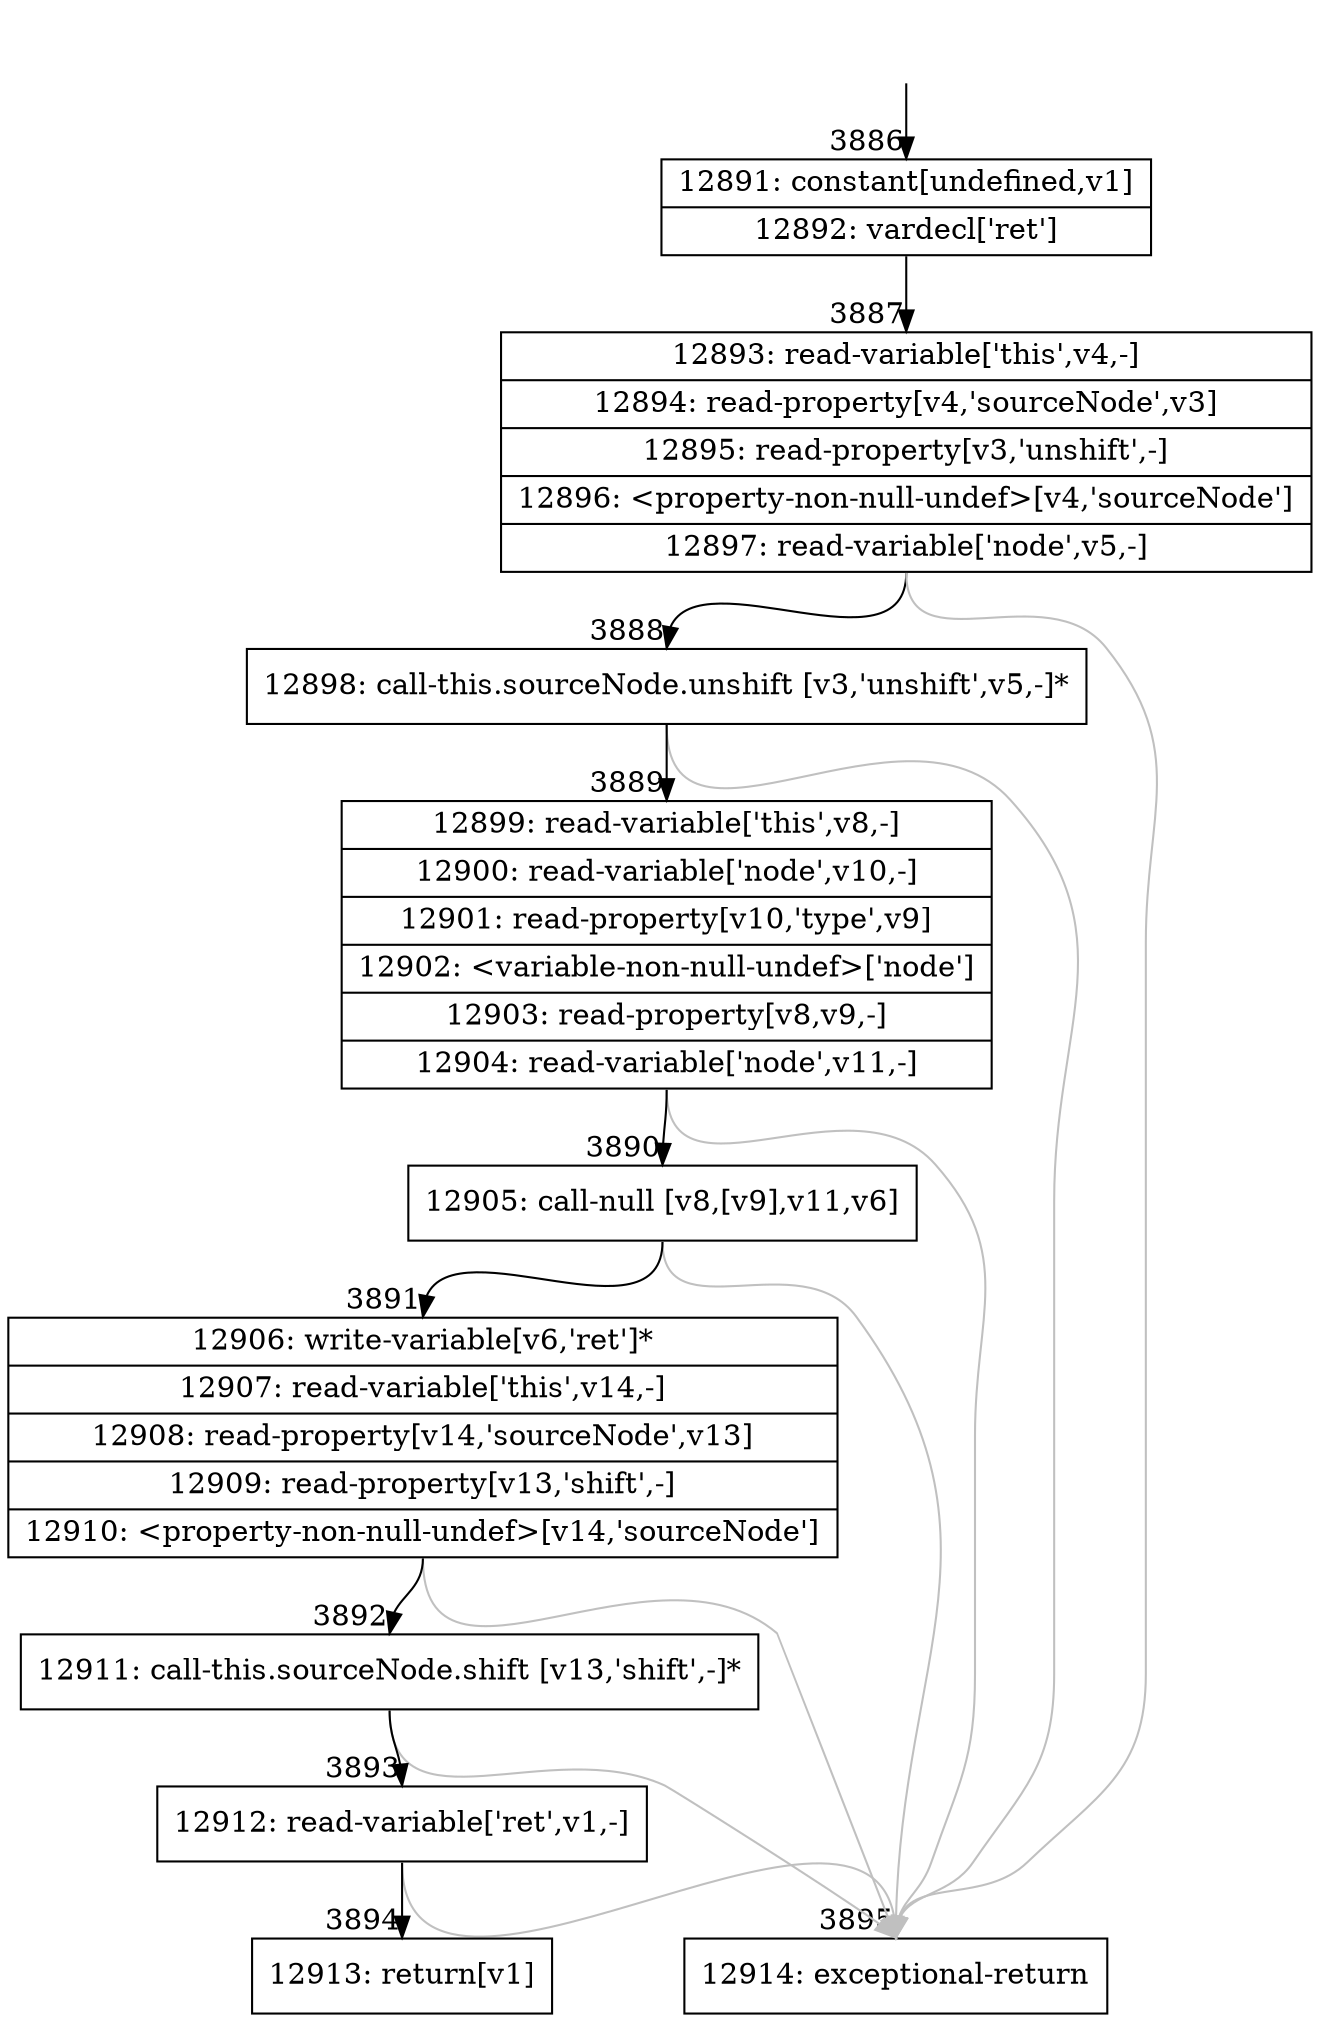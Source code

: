 digraph {
rankdir="TD"
BB_entry152[shape=none,label=""];
BB_entry152 -> BB3886 [tailport=s, headport=n, headlabel="    3886"]
BB3886 [shape=record label="{12891: constant[undefined,v1]|12892: vardecl['ret']}" ] 
BB3886 -> BB3887 [tailport=s, headport=n, headlabel="      3887"]
BB3887 [shape=record label="{12893: read-variable['this',v4,-]|12894: read-property[v4,'sourceNode',v3]|12895: read-property[v3,'unshift',-]|12896: \<property-non-null-undef\>[v4,'sourceNode']|12897: read-variable['node',v5,-]}" ] 
BB3887 -> BB3888 [tailport=s, headport=n, headlabel="      3888"]
BB3887 -> BB3895 [tailport=s, headport=n, color=gray, headlabel="      3895"]
BB3888 [shape=record label="{12898: call-this.sourceNode.unshift [v3,'unshift',v5,-]*}" ] 
BB3888 -> BB3889 [tailport=s, headport=n, headlabel="      3889"]
BB3888 -> BB3895 [tailport=s, headport=n, color=gray]
BB3889 [shape=record label="{12899: read-variable['this',v8,-]|12900: read-variable['node',v10,-]|12901: read-property[v10,'type',v9]|12902: \<variable-non-null-undef\>['node']|12903: read-property[v8,v9,-]|12904: read-variable['node',v11,-]}" ] 
BB3889 -> BB3890 [tailport=s, headport=n, headlabel="      3890"]
BB3889 -> BB3895 [tailport=s, headport=n, color=gray]
BB3890 [shape=record label="{12905: call-null [v8,[v9],v11,v6]}" ] 
BB3890 -> BB3891 [tailport=s, headport=n, headlabel="      3891"]
BB3890 -> BB3895 [tailport=s, headport=n, color=gray]
BB3891 [shape=record label="{12906: write-variable[v6,'ret']*|12907: read-variable['this',v14,-]|12908: read-property[v14,'sourceNode',v13]|12909: read-property[v13,'shift',-]|12910: \<property-non-null-undef\>[v14,'sourceNode']}" ] 
BB3891 -> BB3892 [tailport=s, headport=n, headlabel="      3892"]
BB3891 -> BB3895 [tailport=s, headport=n, color=gray]
BB3892 [shape=record label="{12911: call-this.sourceNode.shift [v13,'shift',-]*}" ] 
BB3892 -> BB3893 [tailport=s, headport=n, headlabel="      3893"]
BB3892 -> BB3895 [tailport=s, headport=n, color=gray]
BB3893 [shape=record label="{12912: read-variable['ret',v1,-]}" ] 
BB3893 -> BB3894 [tailport=s, headport=n, headlabel="      3894"]
BB3893 -> BB3895 [tailport=s, headport=n, color=gray]
BB3894 [shape=record label="{12913: return[v1]}" ] 
BB3895 [shape=record label="{12914: exceptional-return}" ] 
//#$~ 2040
}
